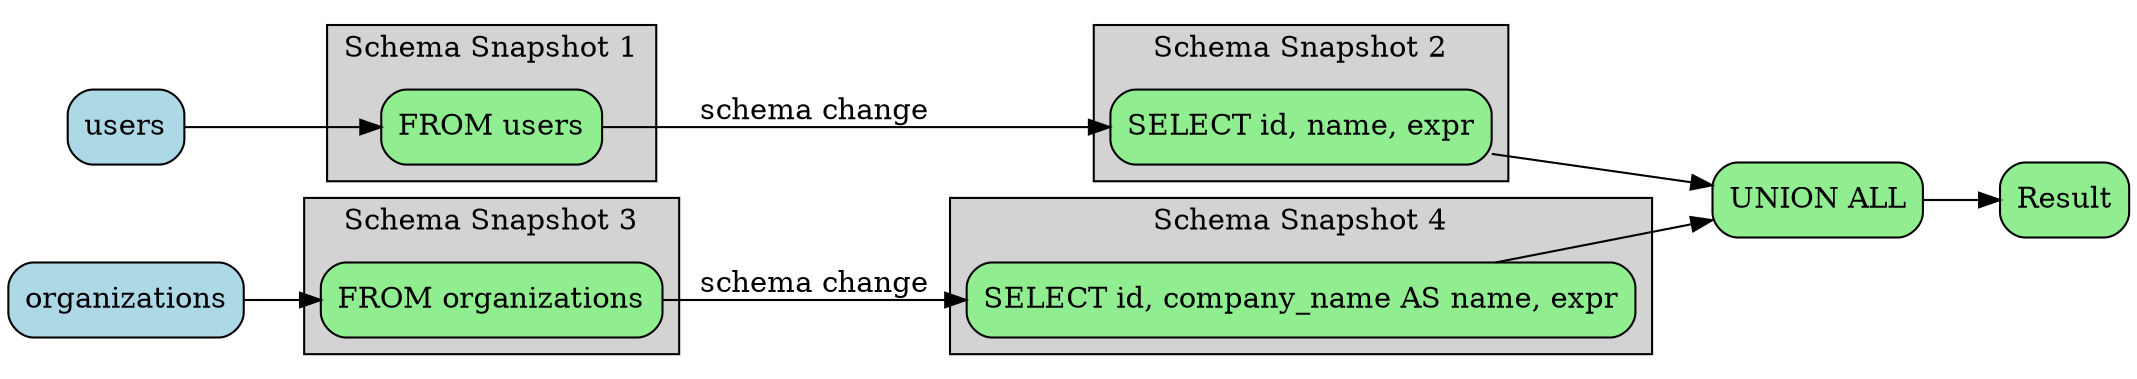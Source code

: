digraph sqloflow {
  rankdir=LR;
  node [shape=box, style=rounded];

  // Schema view with snapshots
  node_0 [label="users", fillcolor=lightblue, style="filled,rounded"];
  node_3 [label="UNION ALL", fillcolor=lightgreen, style="filled,rounded"];
  node_4 [label="organizations", fillcolor=lightblue, style="filled,rounded"];
  node_7 [label="Result", fillcolor=lightgreen, style="filled,rounded"];
  subgraph cluster_0 {
    label="Schema Snapshot 1";
    style=filled;
    fillcolor=lightgray;
    // Relations: users
    node_1 [label="FROM users", fillcolor=lightgreen, style="filled,rounded"];
  }
  subgraph cluster_1 {
    label="Schema Snapshot 2";
    style=filled;
    fillcolor=lightgray;
    // Relations: _result
    node_2 [label="SELECT id, name, expr", fillcolor=lightgreen, style="filled,rounded"];
  }
  subgraph cluster_2 {
    label="Schema Snapshot 3";
    style=filled;
    fillcolor=lightgray;
    // Relations: _result, organizations
    node_5 [label="FROM organizations", fillcolor=lightgreen, style="filled,rounded"];
  }
  subgraph cluster_3 {
    label="Schema Snapshot 4";
    style=filled;
    fillcolor=lightgray;
    // Relations: _result
    node_6 [label="SELECT id, company_name AS name, expr", fillcolor=lightgreen, style="filled,rounded"];
  }

  // Schema transformation edges
  node_0 -> node_1 [color=black];
  node_1 -> node_2 [color=black, label="schema change"];
  node_2 -> node_3 [color=black];
  node_4 -> node_5 [color=black];
  node_5 -> node_6 [color=black, label="schema change"];
  node_6 -> node_3 [color=black];
  node_3 -> node_7 [color=black];
}